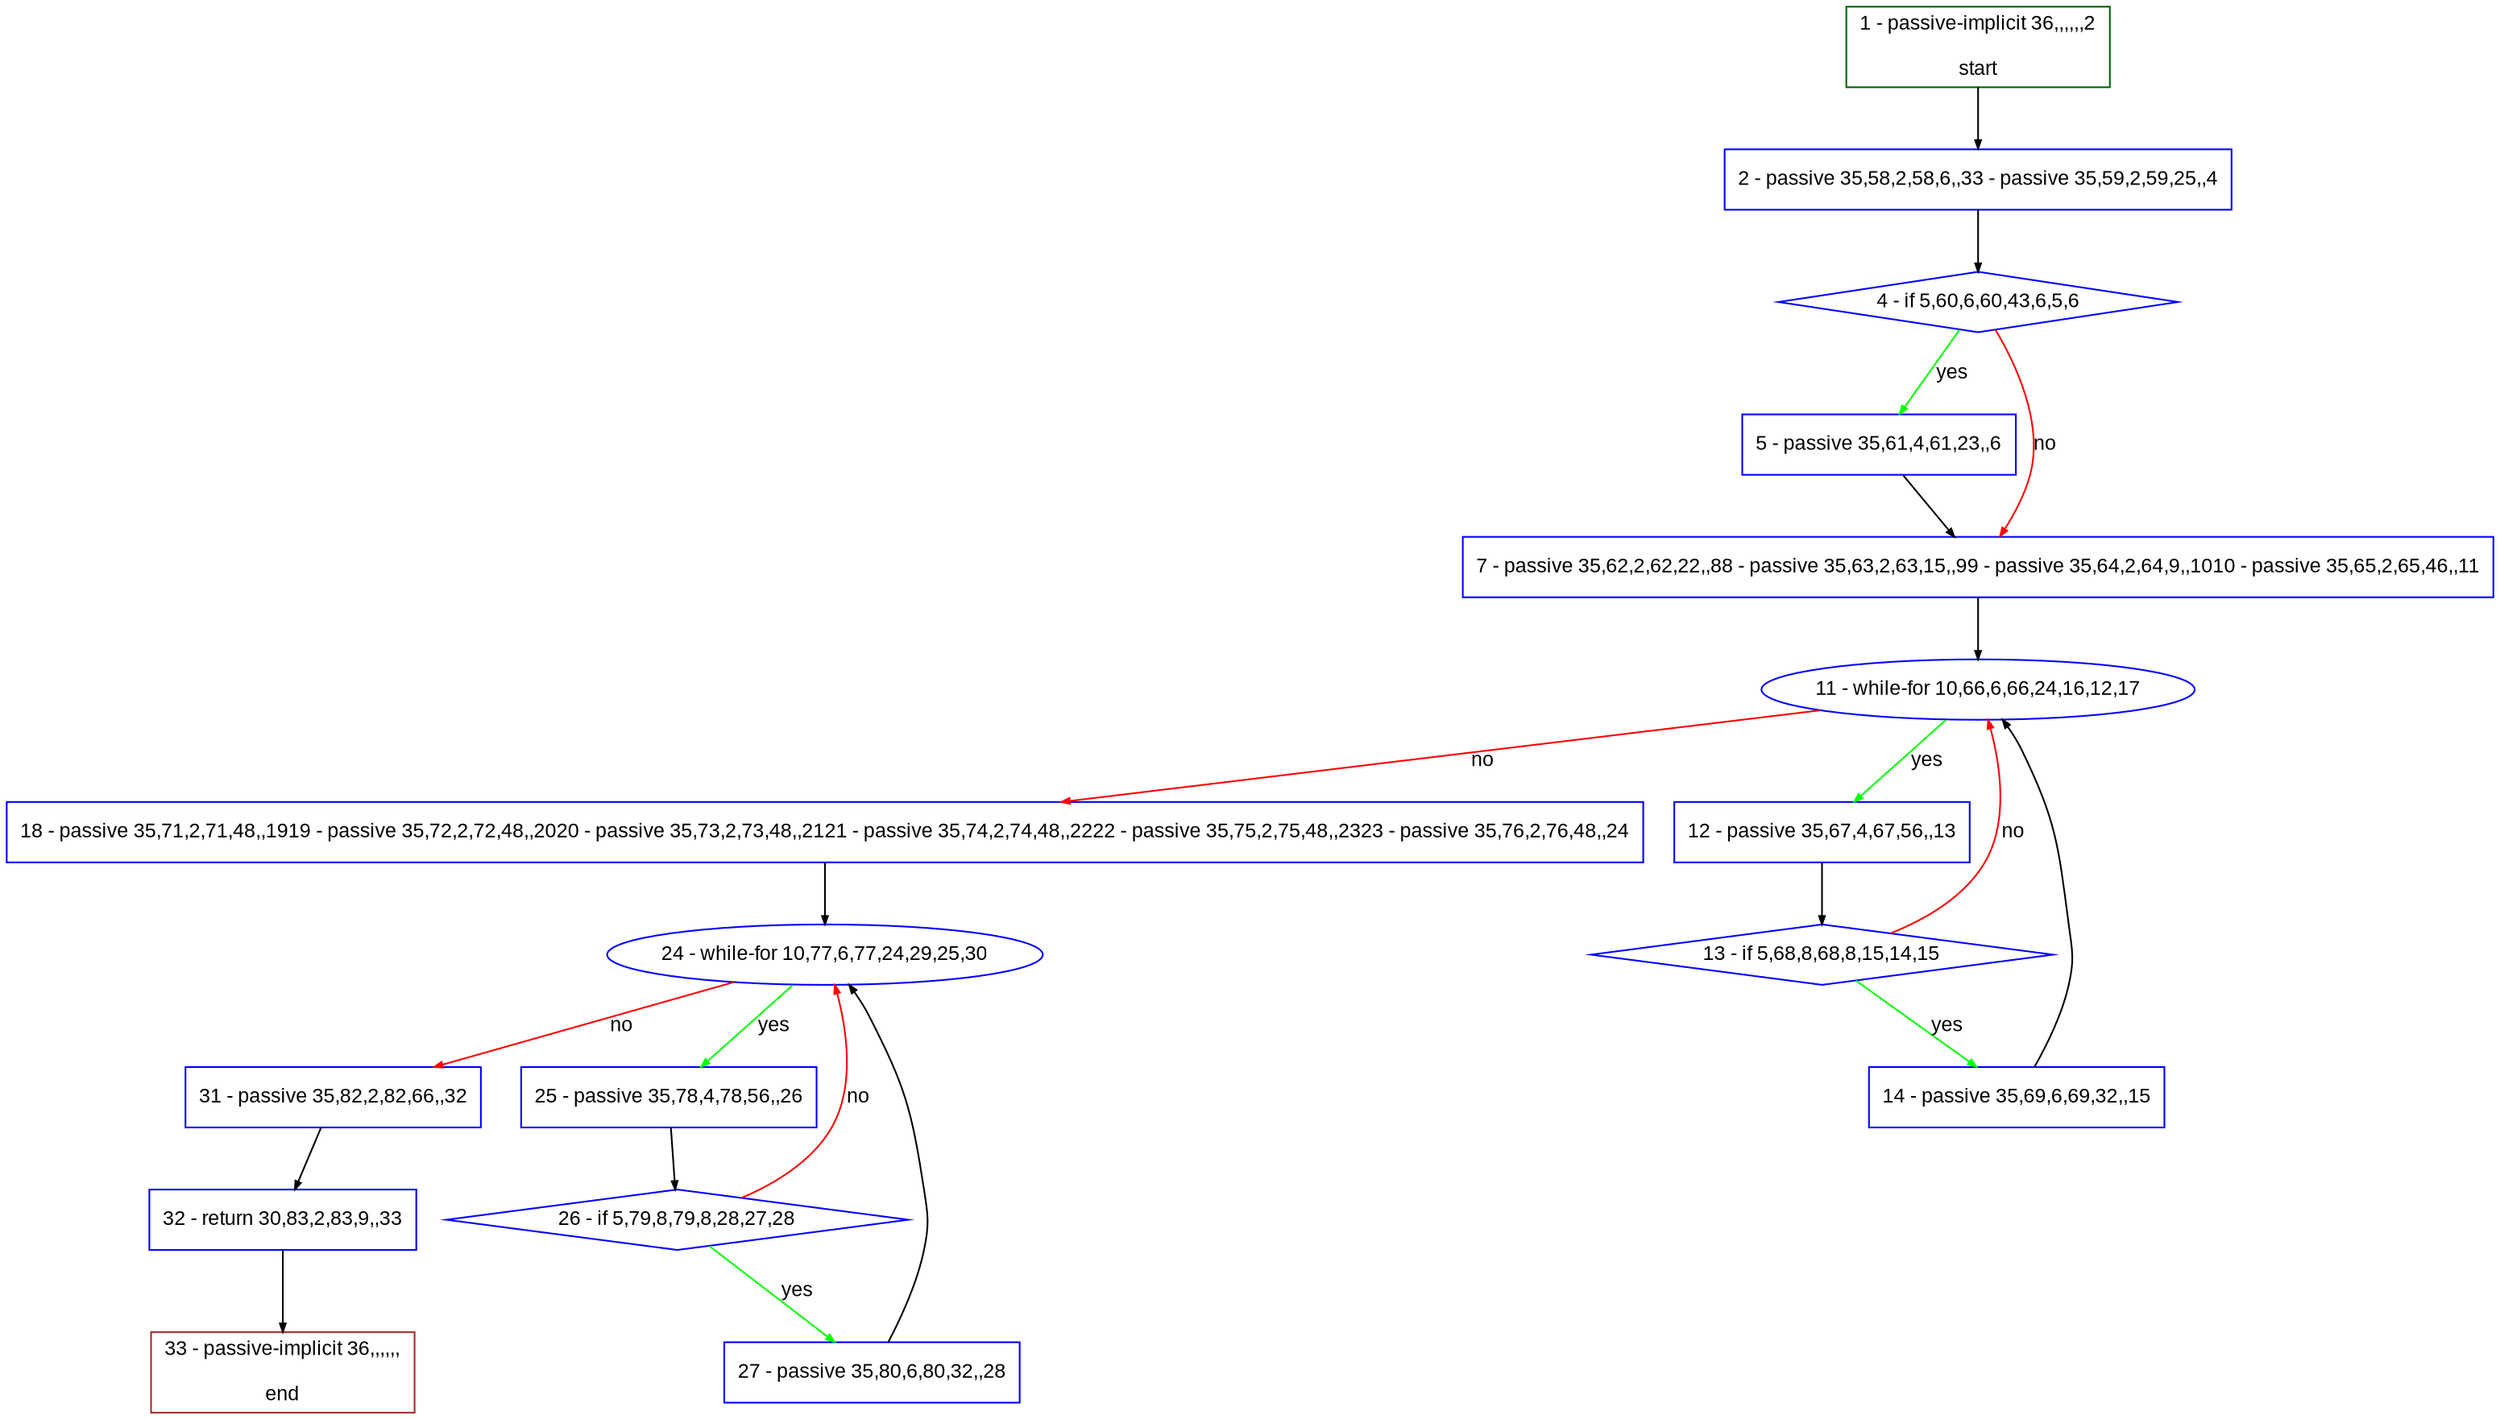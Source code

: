 digraph "" {
  graph [pack="true", label="", fontsize="12", packmode="clust", fontname="Arial", fillcolor="#FFFFCC", bgcolor="white", style="rounded,filled", compound="true"];
  node [node_initialized="no", label="", color="grey", fontsize="12", fillcolor="white", fontname="Arial", style="filled", shape="rectangle", compound="true", fixedsize="false"];
  edge [fontcolor="black", arrowhead="normal", arrowtail="none", arrowsize="0.5", ltail="", label="", color="black", fontsize="12", lhead="", fontname="Arial", dir="forward", compound="true"];
  __N1 [label="2 - passive 35,58,2,58,6,,33 - passive 35,59,2,59,25,,4", color="#0000ff", fillcolor="#ffffff", style="filled", shape="box"];
  __N2 [label="1 - passive-implicit 36,,,,,,2\n\nstart", color="#006400", fillcolor="#ffffff", style="filled", shape="box"];
  __N3 [label="4 - if 5,60,6,60,43,6,5,6", color="#0000ff", fillcolor="#ffffff", style="filled", shape="diamond"];
  __N4 [label="5 - passive 35,61,4,61,23,,6", color="#0000ff", fillcolor="#ffffff", style="filled", shape="box"];
  __N5 [label="7 - passive 35,62,2,62,22,,88 - passive 35,63,2,63,15,,99 - passive 35,64,2,64,9,,1010 - passive 35,65,2,65,46,,11", color="#0000ff", fillcolor="#ffffff", style="filled", shape="box"];
  __N6 [label="11 - while-for 10,66,6,66,24,16,12,17", color="#0000ff", fillcolor="#ffffff", style="filled", shape="oval"];
  __N7 [label="12 - passive 35,67,4,67,56,,13", color="#0000ff", fillcolor="#ffffff", style="filled", shape="box"];
  __N8 [label="18 - passive 35,71,2,71,48,,1919 - passive 35,72,2,72,48,,2020 - passive 35,73,2,73,48,,2121 - passive 35,74,2,74,48,,2222 - passive 35,75,2,75,48,,2323 - passive 35,76,2,76,48,,24", color="#0000ff", fillcolor="#ffffff", style="filled", shape="box"];
  __N9 [label="13 - if 5,68,8,68,8,15,14,15", color="#0000ff", fillcolor="#ffffff", style="filled", shape="diamond"];
  __N10 [label="14 - passive 35,69,6,69,32,,15", color="#0000ff", fillcolor="#ffffff", style="filled", shape="box"];
  __N11 [label="24 - while-for 10,77,6,77,24,29,25,30", color="#0000ff", fillcolor="#ffffff", style="filled", shape="oval"];
  __N12 [label="25 - passive 35,78,4,78,56,,26", color="#0000ff", fillcolor="#ffffff", style="filled", shape="box"];
  __N13 [label="31 - passive 35,82,2,82,66,,32", color="#0000ff", fillcolor="#ffffff", style="filled", shape="box"];
  __N14 [label="26 - if 5,79,8,79,8,28,27,28", color="#0000ff", fillcolor="#ffffff", style="filled", shape="diamond"];
  __N15 [label="27 - passive 35,80,6,80,32,,28", color="#0000ff", fillcolor="#ffffff", style="filled", shape="box"];
  __N16 [label="32 - return 30,83,2,83,9,,33", color="#0000ff", fillcolor="#ffffff", style="filled", shape="box"];
  __N17 [label="33 - passive-implicit 36,,,,,,\n\nend", color="#a52a2a", fillcolor="#ffffff", style="filled", shape="box"];
  __N2 -> __N1 [arrowhead="normal", arrowtail="none", color="#000000", label="", dir="forward"];
  __N1 -> __N3 [arrowhead="normal", arrowtail="none", color="#000000", label="", dir="forward"];
  __N3 -> __N4 [arrowhead="normal", arrowtail="none", color="#00ff00", label="yes", dir="forward"];
  __N3 -> __N5 [arrowhead="normal", arrowtail="none", color="#ff0000", label="no", dir="forward"];
  __N4 -> __N5 [arrowhead="normal", arrowtail="none", color="#000000", label="", dir="forward"];
  __N5 -> __N6 [arrowhead="normal", arrowtail="none", color="#000000", label="", dir="forward"];
  __N6 -> __N7 [arrowhead="normal", arrowtail="none", color="#00ff00", label="yes", dir="forward"];
  __N6 -> __N8 [arrowhead="normal", arrowtail="none", color="#ff0000", label="no", dir="forward"];
  __N7 -> __N9 [arrowhead="normal", arrowtail="none", color="#000000", label="", dir="forward"];
  __N9 -> __N6 [arrowhead="normal", arrowtail="none", color="#ff0000", label="no", dir="forward"];
  __N9 -> __N10 [arrowhead="normal", arrowtail="none", color="#00ff00", label="yes", dir="forward"];
  __N10 -> __N6 [arrowhead="normal", arrowtail="none", color="#000000", label="", dir="forward"];
  __N8 -> __N11 [arrowhead="normal", arrowtail="none", color="#000000", label="", dir="forward"];
  __N11 -> __N12 [arrowhead="normal", arrowtail="none", color="#00ff00", label="yes", dir="forward"];
  __N11 -> __N13 [arrowhead="normal", arrowtail="none", color="#ff0000", label="no", dir="forward"];
  __N12 -> __N14 [arrowhead="normal", arrowtail="none", color="#000000", label="", dir="forward"];
  __N14 -> __N11 [arrowhead="normal", arrowtail="none", color="#ff0000", label="no", dir="forward"];
  __N14 -> __N15 [arrowhead="normal", arrowtail="none", color="#00ff00", label="yes", dir="forward"];
  __N15 -> __N11 [arrowhead="normal", arrowtail="none", color="#000000", label="", dir="forward"];
  __N13 -> __N16 [arrowhead="normal", arrowtail="none", color="#000000", label="", dir="forward"];
  __N16 -> __N17 [arrowhead="normal", arrowtail="none", color="#000000", label="", dir="forward"];
}
